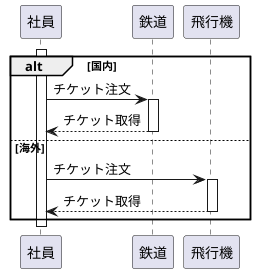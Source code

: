 @startuml

activate 社員

alt 国内
  社員 -> 鉄道 : チケット注文

  activate 鉄道
  鉄道 --> 社員 : チケット取得
  deactivate 鉄道

else 海外
  社員 -> 飛行機 : チケット注文

  activate 飛行機
  飛行機 --> 社員 : チケット取得
  deactivate 飛行機

end

deactivate 社員

@enduml
